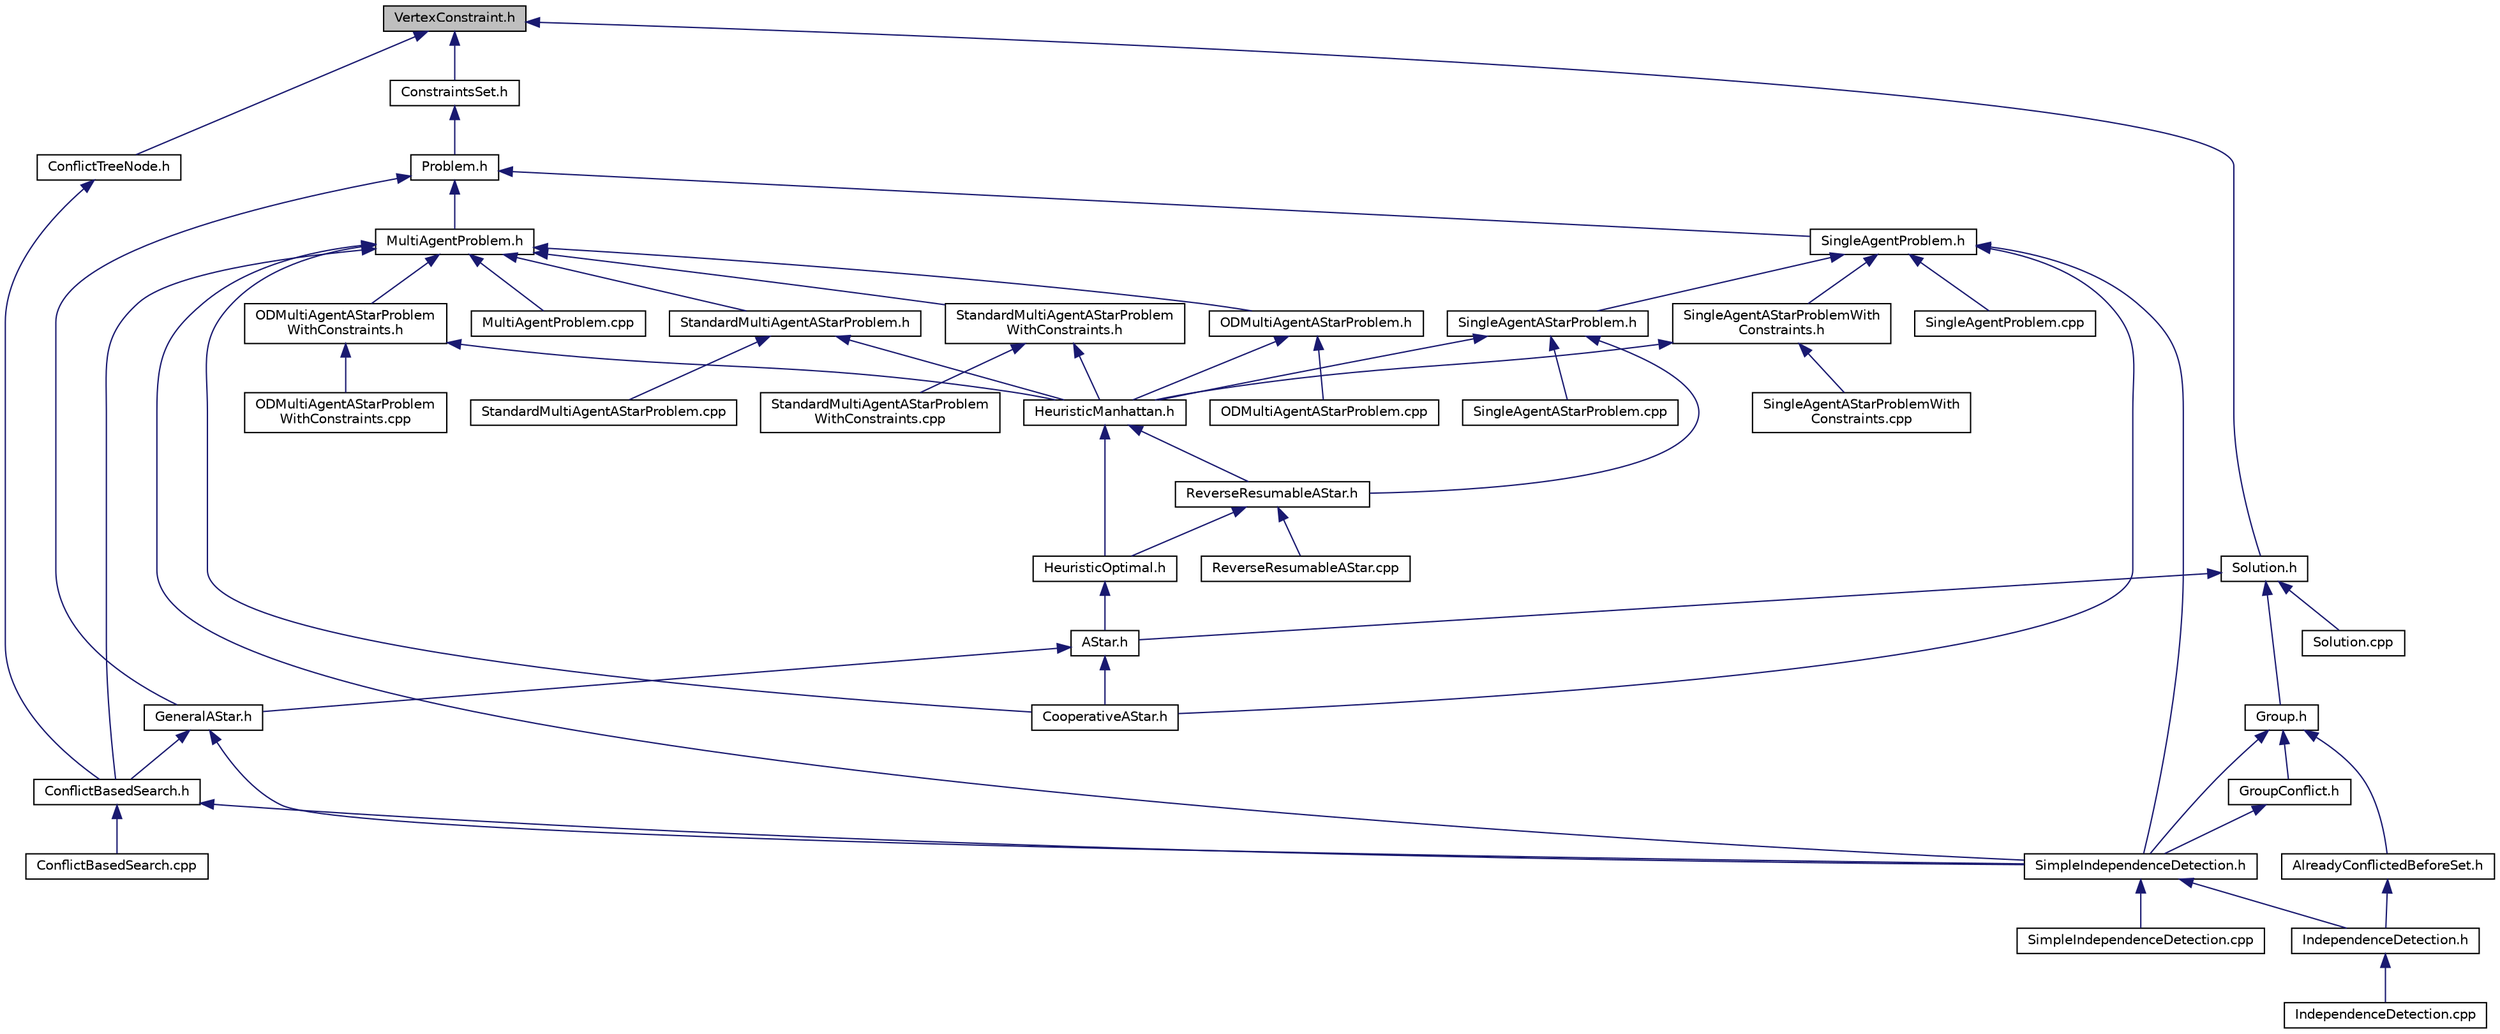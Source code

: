 digraph "VertexConstraint.h"
{
 // INTERACTIVE_SVG=YES
 // LATEX_PDF_SIZE
  edge [fontname="Helvetica",fontsize="10",labelfontname="Helvetica",labelfontsize="10"];
  node [fontname="Helvetica",fontsize="10",shape=record];
  Node1 [label="VertexConstraint.h",height=0.2,width=0.4,color="black", fillcolor="grey75", style="filled", fontcolor="black",tooltip=" "];
  Node1 -> Node2 [dir="back",color="midnightblue",fontsize="10",style="solid",fontname="Helvetica"];
  Node2 [label="ConstraintsSet.h",height=0.2,width=0.4,color="black", fillcolor="white", style="filled",URL="$ConstraintsSet_8h.html",tooltip=" "];
  Node2 -> Node3 [dir="back",color="midnightblue",fontsize="10",style="solid",fontname="Helvetica"];
  Node3 [label="Problem.h",height=0.2,width=0.4,color="black", fillcolor="white", style="filled",URL="$Problem_8h.html",tooltip=" "];
  Node3 -> Node4 [dir="back",color="midnightblue",fontsize="10",style="solid",fontname="Helvetica"];
  Node4 [label="MultiAgentProblem.h",height=0.2,width=0.4,color="black", fillcolor="white", style="filled",URL="$MultiAgentProblem_8h.html",tooltip=" "];
  Node4 -> Node5 [dir="back",color="midnightblue",fontsize="10",style="solid",fontname="Helvetica"];
  Node5 [label="ODMultiAgentAStarProblem.h",height=0.2,width=0.4,color="black", fillcolor="white", style="filled",URL="$ODMultiAgentAStarProblem_8h.html",tooltip=" "];
  Node5 -> Node6 [dir="back",color="midnightblue",fontsize="10",style="solid",fontname="Helvetica"];
  Node6 [label="ODMultiAgentAStarProblem.cpp",height=0.2,width=0.4,color="black", fillcolor="white", style="filled",URL="$ODMultiAgentAStarProblem_8cpp.html",tooltip=" "];
  Node5 -> Node7 [dir="back",color="midnightblue",fontsize="10",style="solid",fontname="Helvetica"];
  Node7 [label="HeuristicManhattan.h",height=0.2,width=0.4,color="black", fillcolor="white", style="filled",URL="$HeuristicManhattan_8h.html",tooltip=" "];
  Node7 -> Node8 [dir="back",color="midnightblue",fontsize="10",style="solid",fontname="Helvetica"];
  Node8 [label="HeuristicOptimal.h",height=0.2,width=0.4,color="black", fillcolor="white", style="filled",URL="$HeuristicOptimal_8h.html",tooltip=" "];
  Node8 -> Node9 [dir="back",color="midnightblue",fontsize="10",style="solid",fontname="Helvetica"];
  Node9 [label="AStar.h",height=0.2,width=0.4,color="black", fillcolor="white", style="filled",URL="$AStar_8h.html",tooltip=" "];
  Node9 -> Node10 [dir="back",color="midnightblue",fontsize="10",style="solid",fontname="Helvetica"];
  Node10 [label="GeneralAStar.h",height=0.2,width=0.4,color="black", fillcolor="white", style="filled",URL="$GeneralAStar_8h.html",tooltip=" "];
  Node10 -> Node11 [dir="back",color="midnightblue",fontsize="10",style="solid",fontname="Helvetica"];
  Node11 [label="ConflictBasedSearch.h",height=0.2,width=0.4,color="black", fillcolor="white", style="filled",URL="$ConflictBasedSearch_8h.html",tooltip=" "];
  Node11 -> Node12 [dir="back",color="midnightblue",fontsize="10",style="solid",fontname="Helvetica"];
  Node12 [label="ConflictBasedSearch.cpp",height=0.2,width=0.4,color="black", fillcolor="white", style="filled",URL="$ConflictBasedSearch_8cpp.html",tooltip=" "];
  Node11 -> Node13 [dir="back",color="midnightblue",fontsize="10",style="solid",fontname="Helvetica"];
  Node13 [label="SimpleIndependenceDetection.h",height=0.2,width=0.4,color="black", fillcolor="white", style="filled",URL="$SimpleIndependenceDetection_8h.html",tooltip=" "];
  Node13 -> Node14 [dir="back",color="midnightblue",fontsize="10",style="solid",fontname="Helvetica"];
  Node14 [label="IndependenceDetection.h",height=0.2,width=0.4,color="black", fillcolor="white", style="filled",URL="$IndependenceDetection_8h.html",tooltip=" "];
  Node14 -> Node15 [dir="back",color="midnightblue",fontsize="10",style="solid",fontname="Helvetica"];
  Node15 [label="IndependenceDetection.cpp",height=0.2,width=0.4,color="black", fillcolor="white", style="filled",URL="$IndependenceDetection_8cpp.html",tooltip=" "];
  Node13 -> Node16 [dir="back",color="midnightblue",fontsize="10",style="solid",fontname="Helvetica"];
  Node16 [label="SimpleIndependenceDetection.cpp",height=0.2,width=0.4,color="black", fillcolor="white", style="filled",URL="$SimpleIndependenceDetection_8cpp.html",tooltip=" "];
  Node10 -> Node13 [dir="back",color="midnightblue",fontsize="10",style="solid",fontname="Helvetica"];
  Node9 -> Node17 [dir="back",color="midnightblue",fontsize="10",style="solid",fontname="Helvetica"];
  Node17 [label="CooperativeAStar.h",height=0.2,width=0.4,color="black", fillcolor="white", style="filled",URL="$CooperativeAStar_8h.html",tooltip=" "];
  Node7 -> Node18 [dir="back",color="midnightblue",fontsize="10",style="solid",fontname="Helvetica"];
  Node18 [label="ReverseResumableAStar.h",height=0.2,width=0.4,color="black", fillcolor="white", style="filled",URL="$ReverseResumableAStar_8h.html",tooltip=" "];
  Node18 -> Node8 [dir="back",color="midnightblue",fontsize="10",style="solid",fontname="Helvetica"];
  Node18 -> Node19 [dir="back",color="midnightblue",fontsize="10",style="solid",fontname="Helvetica"];
  Node19 [label="ReverseResumableAStar.cpp",height=0.2,width=0.4,color="black", fillcolor="white", style="filled",URL="$ReverseResumableAStar_8cpp.html",tooltip=" "];
  Node4 -> Node20 [dir="back",color="midnightblue",fontsize="10",style="solid",fontname="Helvetica"];
  Node20 [label="ODMultiAgentAStarProblem\lWithConstraints.h",height=0.2,width=0.4,color="black", fillcolor="white", style="filled",URL="$ODMultiAgentAStarProblemWithConstraints_8h.html",tooltip=" "];
  Node20 -> Node21 [dir="back",color="midnightblue",fontsize="10",style="solid",fontname="Helvetica"];
  Node21 [label="ODMultiAgentAStarProblem\lWithConstraints.cpp",height=0.2,width=0.4,color="black", fillcolor="white", style="filled",URL="$ODMultiAgentAStarProblemWithConstraints_8cpp.html",tooltip=" "];
  Node20 -> Node7 [dir="back",color="midnightblue",fontsize="10",style="solid",fontname="Helvetica"];
  Node4 -> Node22 [dir="back",color="midnightblue",fontsize="10",style="solid",fontname="Helvetica"];
  Node22 [label="StandardMultiAgentAStarProblem.h",height=0.2,width=0.4,color="black", fillcolor="white", style="filled",URL="$StandardMultiAgentAStarProblem_8h.html",tooltip=" "];
  Node22 -> Node23 [dir="back",color="midnightblue",fontsize="10",style="solid",fontname="Helvetica"];
  Node23 [label="StandardMultiAgentAStarProblem.cpp",height=0.2,width=0.4,color="black", fillcolor="white", style="filled",URL="$StandardMultiAgentAStarProblem_8cpp.html",tooltip=" "];
  Node22 -> Node7 [dir="back",color="midnightblue",fontsize="10",style="solid",fontname="Helvetica"];
  Node4 -> Node24 [dir="back",color="midnightblue",fontsize="10",style="solid",fontname="Helvetica"];
  Node24 [label="StandardMultiAgentAStarProblem\lWithConstraints.h",height=0.2,width=0.4,color="black", fillcolor="white", style="filled",URL="$StandardMultiAgentAStarProblemWithConstraints_8h.html",tooltip=" "];
  Node24 -> Node25 [dir="back",color="midnightblue",fontsize="10",style="solid",fontname="Helvetica"];
  Node25 [label="StandardMultiAgentAStarProblem\lWithConstraints.cpp",height=0.2,width=0.4,color="black", fillcolor="white", style="filled",URL="$StandardMultiAgentAStarProblemWithConstraints_8cpp.html",tooltip=" "];
  Node24 -> Node7 [dir="back",color="midnightblue",fontsize="10",style="solid",fontname="Helvetica"];
  Node4 -> Node26 [dir="back",color="midnightblue",fontsize="10",style="solid",fontname="Helvetica"];
  Node26 [label="MultiAgentProblem.cpp",height=0.2,width=0.4,color="black", fillcolor="white", style="filled",URL="$MultiAgentProblem_8cpp.html",tooltip=" "];
  Node4 -> Node11 [dir="back",color="midnightblue",fontsize="10",style="solid",fontname="Helvetica"];
  Node4 -> Node13 [dir="back",color="midnightblue",fontsize="10",style="solid",fontname="Helvetica"];
  Node4 -> Node17 [dir="back",color="midnightblue",fontsize="10",style="solid",fontname="Helvetica"];
  Node3 -> Node27 [dir="back",color="midnightblue",fontsize="10",style="solid",fontname="Helvetica"];
  Node27 [label="SingleAgentProblem.h",height=0.2,width=0.4,color="black", fillcolor="white", style="filled",URL="$SingleAgentProblem_8h.html",tooltip=" "];
  Node27 -> Node28 [dir="back",color="midnightblue",fontsize="10",style="solid",fontname="Helvetica"];
  Node28 [label="SingleAgentAStarProblem.h",height=0.2,width=0.4,color="black", fillcolor="white", style="filled",URL="$SingleAgentAStarProblem_8h.html",tooltip=" "];
  Node28 -> Node29 [dir="back",color="midnightblue",fontsize="10",style="solid",fontname="Helvetica"];
  Node29 [label="SingleAgentAStarProblem.cpp",height=0.2,width=0.4,color="black", fillcolor="white", style="filled",URL="$SingleAgentAStarProblem_8cpp.html",tooltip=" "];
  Node28 -> Node7 [dir="back",color="midnightblue",fontsize="10",style="solid",fontname="Helvetica"];
  Node28 -> Node18 [dir="back",color="midnightblue",fontsize="10",style="solid",fontname="Helvetica"];
  Node27 -> Node30 [dir="back",color="midnightblue",fontsize="10",style="solid",fontname="Helvetica"];
  Node30 [label="SingleAgentAStarProblemWith\lConstraints.h",height=0.2,width=0.4,color="black", fillcolor="white", style="filled",URL="$SingleAgentAStarProblemWithConstraints_8h.html",tooltip=" "];
  Node30 -> Node31 [dir="back",color="midnightblue",fontsize="10",style="solid",fontname="Helvetica"];
  Node31 [label="SingleAgentAStarProblemWith\lConstraints.cpp",height=0.2,width=0.4,color="black", fillcolor="white", style="filled",URL="$SingleAgentAStarProblemWithConstraints_8cpp.html",tooltip=" "];
  Node30 -> Node7 [dir="back",color="midnightblue",fontsize="10",style="solid",fontname="Helvetica"];
  Node27 -> Node32 [dir="back",color="midnightblue",fontsize="10",style="solid",fontname="Helvetica"];
  Node32 [label="SingleAgentProblem.cpp",height=0.2,width=0.4,color="black", fillcolor="white", style="filled",URL="$SingleAgentProblem_8cpp.html",tooltip=" "];
  Node27 -> Node13 [dir="back",color="midnightblue",fontsize="10",style="solid",fontname="Helvetica"];
  Node27 -> Node17 [dir="back",color="midnightblue",fontsize="10",style="solid",fontname="Helvetica"];
  Node3 -> Node10 [dir="back",color="midnightblue",fontsize="10",style="solid",fontname="Helvetica"];
  Node1 -> Node33 [dir="back",color="midnightblue",fontsize="10",style="solid",fontname="Helvetica"];
  Node33 [label="Solution.h",height=0.2,width=0.4,color="black", fillcolor="white", style="filled",URL="$Solution_8h.html",tooltip=" "];
  Node33 -> Node34 [dir="back",color="midnightblue",fontsize="10",style="solid",fontname="Helvetica"];
  Node34 [label="Solution.cpp",height=0.2,width=0.4,color="black", fillcolor="white", style="filled",URL="$Solution_8cpp.html",tooltip=" "];
  Node33 -> Node9 [dir="back",color="midnightblue",fontsize="10",style="solid",fontname="Helvetica"];
  Node33 -> Node35 [dir="back",color="midnightblue",fontsize="10",style="solid",fontname="Helvetica"];
  Node35 [label="Group.h",height=0.2,width=0.4,color="black", fillcolor="white", style="filled",URL="$Group_8h.html",tooltip=" "];
  Node35 -> Node36 [dir="back",color="midnightblue",fontsize="10",style="solid",fontname="Helvetica"];
  Node36 [label="AlreadyConflictedBeforeSet.h",height=0.2,width=0.4,color="black", fillcolor="white", style="filled",URL="$AlreadyConflictedBeforeSet_8h.html",tooltip=" "];
  Node36 -> Node14 [dir="back",color="midnightblue",fontsize="10",style="solid",fontname="Helvetica"];
  Node35 -> Node37 [dir="back",color="midnightblue",fontsize="10",style="solid",fontname="Helvetica"];
  Node37 [label="GroupConflict.h",height=0.2,width=0.4,color="black", fillcolor="white", style="filled",URL="$GroupConflict_8h.html",tooltip=" "];
  Node37 -> Node13 [dir="back",color="midnightblue",fontsize="10",style="solid",fontname="Helvetica"];
  Node35 -> Node13 [dir="back",color="midnightblue",fontsize="10",style="solid",fontname="Helvetica"];
  Node1 -> Node38 [dir="back",color="midnightblue",fontsize="10",style="solid",fontname="Helvetica"];
  Node38 [label="ConflictTreeNode.h",height=0.2,width=0.4,color="black", fillcolor="white", style="filled",URL="$ConflictTreeNode_8h.html",tooltip=" "];
  Node38 -> Node11 [dir="back",color="midnightblue",fontsize="10",style="solid",fontname="Helvetica"];
}
